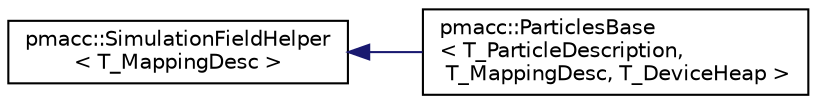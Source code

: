 digraph "Graphical Class Hierarchy"
{
 // LATEX_PDF_SIZE
  edge [fontname="Helvetica",fontsize="10",labelfontname="Helvetica",labelfontsize="10"];
  node [fontname="Helvetica",fontsize="10",shape=record];
  rankdir="LR";
  Node0 [label="pmacc::SimulationFieldHelper\l\< T_MappingDesc \>",height=0.2,width=0.4,color="black", fillcolor="white", style="filled",URL="$classpmacc_1_1_simulation_field_helper.html",tooltip=" "];
  Node0 -> Node1 [dir="back",color="midnightblue",fontsize="10",style="solid",fontname="Helvetica"];
  Node1 [label="pmacc::ParticlesBase\l\< T_ParticleDescription,\l T_MappingDesc, T_DeviceHeap \>",height=0.2,width=0.4,color="black", fillcolor="white", style="filled",URL="$classpmacc_1_1_particles_base.html",tooltip=" "];
}

